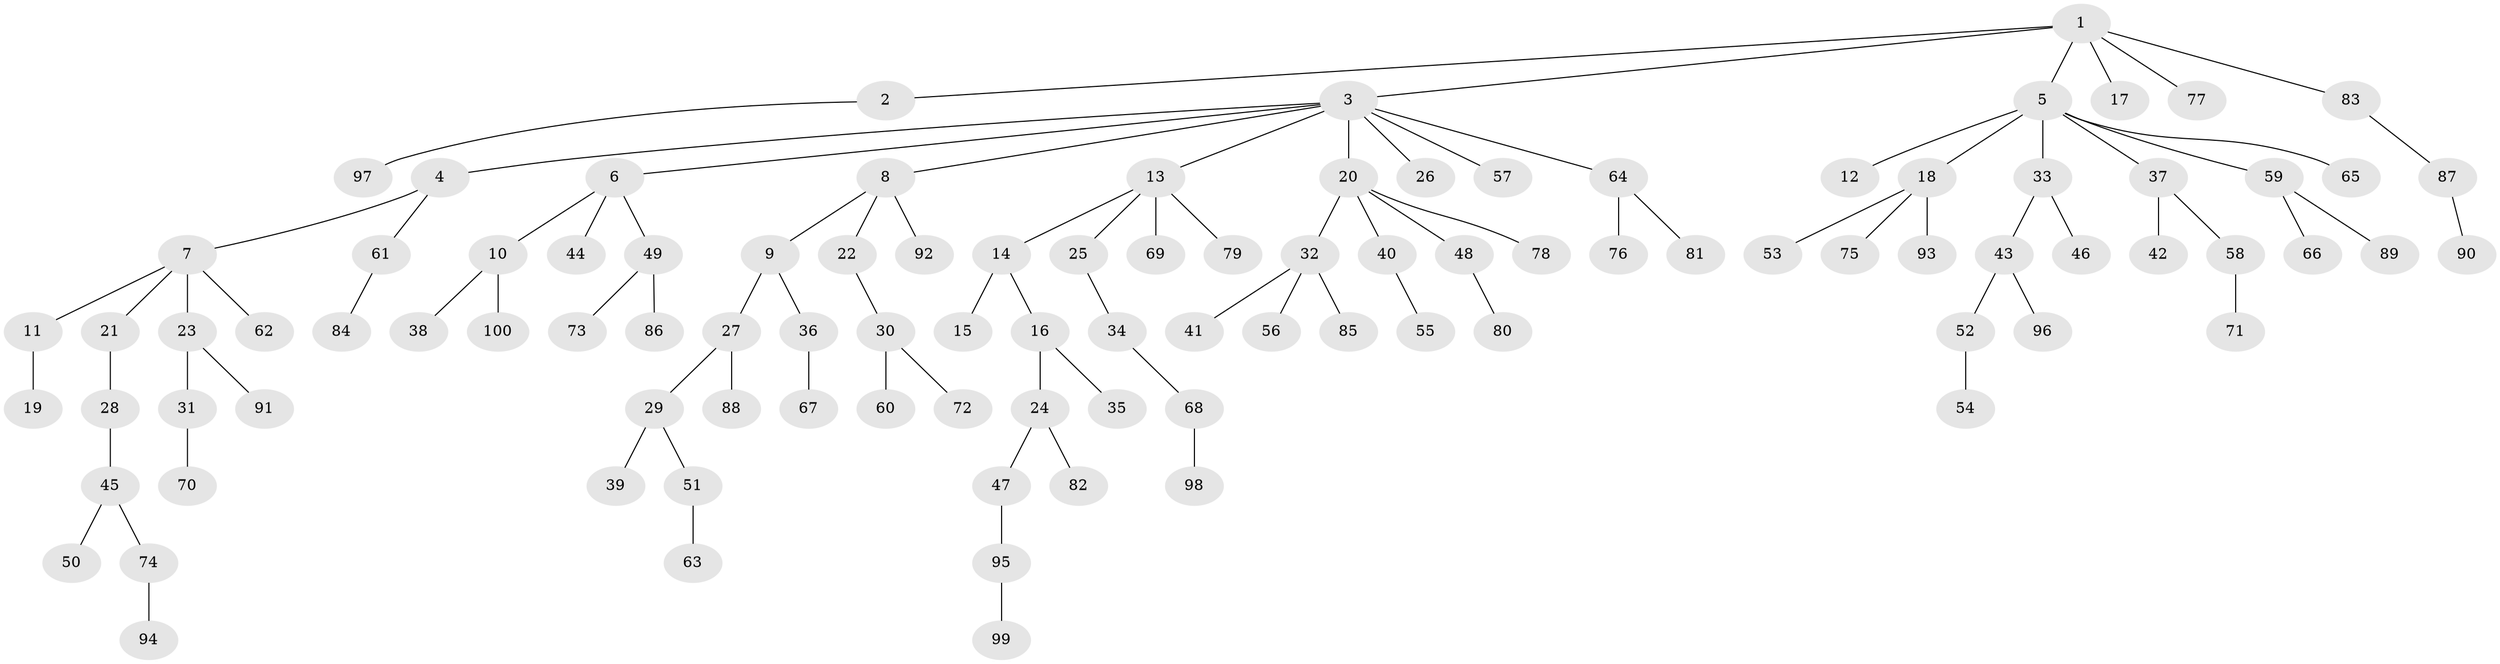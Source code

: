 // Generated by graph-tools (version 1.1) at 2025/38/02/21/25 10:38:55]
// undirected, 100 vertices, 99 edges
graph export_dot {
graph [start="1"]
  node [color=gray90,style=filled];
  1;
  2;
  3;
  4;
  5;
  6;
  7;
  8;
  9;
  10;
  11;
  12;
  13;
  14;
  15;
  16;
  17;
  18;
  19;
  20;
  21;
  22;
  23;
  24;
  25;
  26;
  27;
  28;
  29;
  30;
  31;
  32;
  33;
  34;
  35;
  36;
  37;
  38;
  39;
  40;
  41;
  42;
  43;
  44;
  45;
  46;
  47;
  48;
  49;
  50;
  51;
  52;
  53;
  54;
  55;
  56;
  57;
  58;
  59;
  60;
  61;
  62;
  63;
  64;
  65;
  66;
  67;
  68;
  69;
  70;
  71;
  72;
  73;
  74;
  75;
  76;
  77;
  78;
  79;
  80;
  81;
  82;
  83;
  84;
  85;
  86;
  87;
  88;
  89;
  90;
  91;
  92;
  93;
  94;
  95;
  96;
  97;
  98;
  99;
  100;
  1 -- 2;
  1 -- 3;
  1 -- 5;
  1 -- 17;
  1 -- 77;
  1 -- 83;
  2 -- 97;
  3 -- 4;
  3 -- 6;
  3 -- 8;
  3 -- 13;
  3 -- 20;
  3 -- 26;
  3 -- 57;
  3 -- 64;
  4 -- 7;
  4 -- 61;
  5 -- 12;
  5 -- 18;
  5 -- 33;
  5 -- 37;
  5 -- 59;
  5 -- 65;
  6 -- 10;
  6 -- 44;
  6 -- 49;
  7 -- 11;
  7 -- 21;
  7 -- 23;
  7 -- 62;
  8 -- 9;
  8 -- 22;
  8 -- 92;
  9 -- 27;
  9 -- 36;
  10 -- 38;
  10 -- 100;
  11 -- 19;
  13 -- 14;
  13 -- 25;
  13 -- 69;
  13 -- 79;
  14 -- 15;
  14 -- 16;
  16 -- 24;
  16 -- 35;
  18 -- 53;
  18 -- 75;
  18 -- 93;
  20 -- 32;
  20 -- 40;
  20 -- 48;
  20 -- 78;
  21 -- 28;
  22 -- 30;
  23 -- 31;
  23 -- 91;
  24 -- 47;
  24 -- 82;
  25 -- 34;
  27 -- 29;
  27 -- 88;
  28 -- 45;
  29 -- 39;
  29 -- 51;
  30 -- 60;
  30 -- 72;
  31 -- 70;
  32 -- 41;
  32 -- 56;
  32 -- 85;
  33 -- 43;
  33 -- 46;
  34 -- 68;
  36 -- 67;
  37 -- 42;
  37 -- 58;
  40 -- 55;
  43 -- 52;
  43 -- 96;
  45 -- 50;
  45 -- 74;
  47 -- 95;
  48 -- 80;
  49 -- 73;
  49 -- 86;
  51 -- 63;
  52 -- 54;
  58 -- 71;
  59 -- 66;
  59 -- 89;
  61 -- 84;
  64 -- 76;
  64 -- 81;
  68 -- 98;
  74 -- 94;
  83 -- 87;
  87 -- 90;
  95 -- 99;
}

